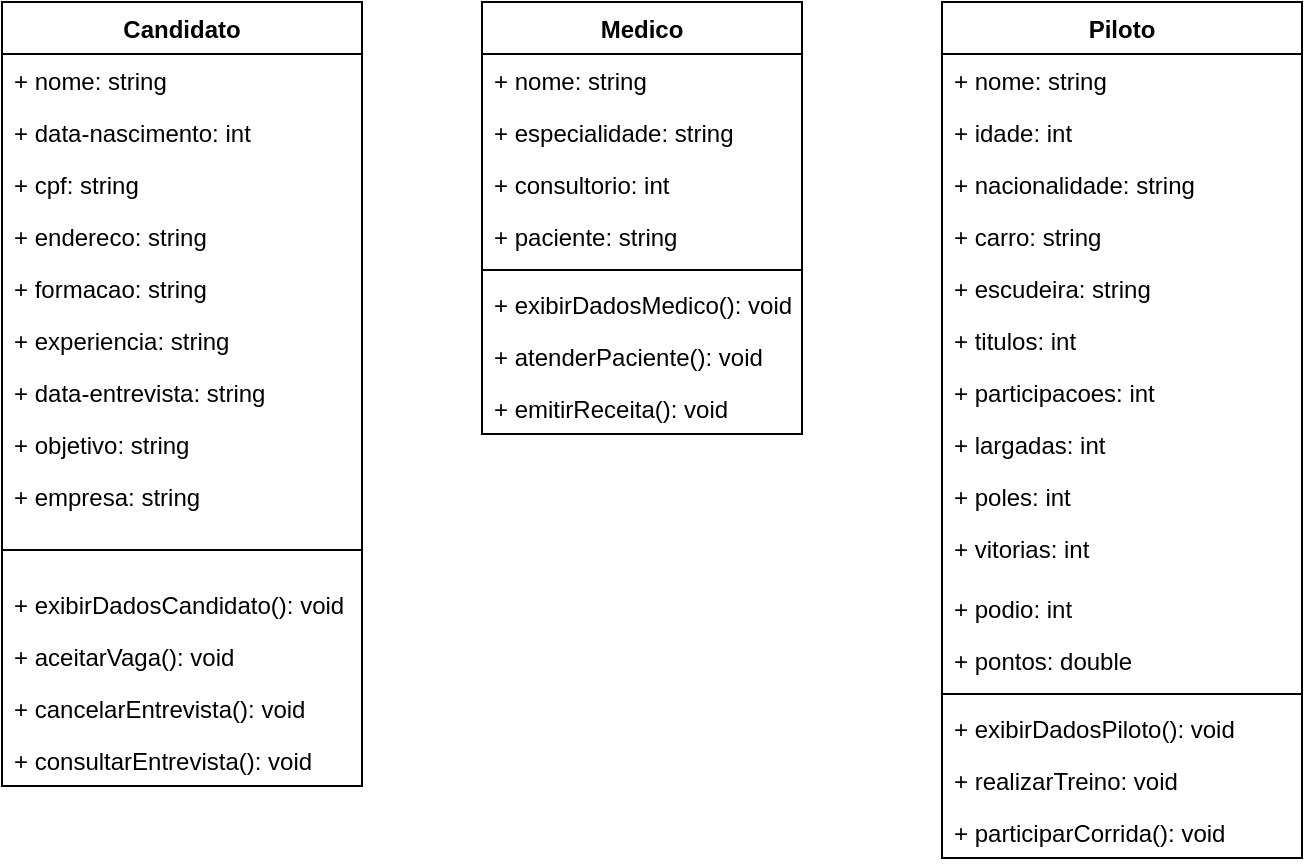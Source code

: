 <mxfile version="12.8.8" type="google"><diagram id="I713AKlZPA-HElVdxPyb" name="Page-1"><mxGraphModel dx="1422" dy="745" grid="1" gridSize="10" guides="1" tooltips="1" connect="1" arrows="1" fold="1" page="1" pageScale="1" pageWidth="827" pageHeight="1169" math="0" shadow="0"><root><mxCell id="0"/><mxCell id="1" parent="0"/><mxCell id="uvocy4znRfMLX2nzv45K-22" value="Candidato" style="swimlane;fontStyle=1;align=center;verticalAlign=top;childLayout=stackLayout;horizontal=1;startSize=26;horizontalStack=0;resizeParent=1;resizeParentMax=0;resizeLast=0;collapsible=1;marginBottom=0;" parent="1" vertex="1"><mxGeometry x="40" y="40" width="180" height="392" as="geometry"/></mxCell><mxCell id="uvocy4znRfMLX2nzv45K-29" value="+ nome: string" style="text;strokeColor=none;fillColor=none;align=left;verticalAlign=top;spacingLeft=4;spacingRight=4;overflow=hidden;rotatable=0;points=[[0,0.5],[1,0.5]];portConstraint=eastwest;" parent="uvocy4znRfMLX2nzv45K-22" vertex="1"><mxGeometry y="26" width="180" height="26" as="geometry"/></mxCell><mxCell id="uvocy4znRfMLX2nzv45K-28" value="+ data-nascimento: int" style="text;strokeColor=none;fillColor=none;align=left;verticalAlign=top;spacingLeft=4;spacingRight=4;overflow=hidden;rotatable=0;points=[[0,0.5],[1,0.5]];portConstraint=eastwest;" parent="uvocy4znRfMLX2nzv45K-22" vertex="1"><mxGeometry y="52" width="180" height="26" as="geometry"/></mxCell><mxCell id="uvocy4znRfMLX2nzv45K-30" value="+ cpf: string" style="text;strokeColor=none;fillColor=none;align=left;verticalAlign=top;spacingLeft=4;spacingRight=4;overflow=hidden;rotatable=0;points=[[0,0.5],[1,0.5]];portConstraint=eastwest;" parent="uvocy4znRfMLX2nzv45K-22" vertex="1"><mxGeometry y="78" width="180" height="26" as="geometry"/></mxCell><mxCell id="uvocy4znRfMLX2nzv45K-33" value="+ endereco: string" style="text;strokeColor=none;fillColor=none;align=left;verticalAlign=top;spacingLeft=4;spacingRight=4;overflow=hidden;rotatable=0;points=[[0,0.5],[1,0.5]];portConstraint=eastwest;" parent="uvocy4znRfMLX2nzv45K-22" vertex="1"><mxGeometry y="104" width="180" height="26" as="geometry"/></mxCell><mxCell id="uvocy4znRfMLX2nzv45K-31" value="+ formacao: string" style="text;strokeColor=none;fillColor=none;align=left;verticalAlign=top;spacingLeft=4;spacingRight=4;overflow=hidden;rotatable=0;points=[[0,0.5],[1,0.5]];portConstraint=eastwest;" parent="uvocy4znRfMLX2nzv45K-22" vertex="1"><mxGeometry y="130" width="180" height="26" as="geometry"/></mxCell><mxCell id="uvocy4znRfMLX2nzv45K-32" value="+ experiencia: string" style="text;strokeColor=none;fillColor=none;align=left;verticalAlign=top;spacingLeft=4;spacingRight=4;overflow=hidden;rotatable=0;points=[[0,0.5],[1,0.5]];portConstraint=eastwest;" parent="uvocy4znRfMLX2nzv45K-22" vertex="1"><mxGeometry y="156" width="180" height="26" as="geometry"/></mxCell><mxCell id="uvocy4znRfMLX2nzv45K-35" value="+ data-entrevista: string" style="text;strokeColor=none;fillColor=none;align=left;verticalAlign=top;spacingLeft=4;spacingRight=4;overflow=hidden;rotatable=0;points=[[0,0.5],[1,0.5]];portConstraint=eastwest;" parent="uvocy4znRfMLX2nzv45K-22" vertex="1"><mxGeometry y="182" width="180" height="26" as="geometry"/></mxCell><mxCell id="uvocy4znRfMLX2nzv45K-36" value="+ objetivo: string" style="text;strokeColor=none;fillColor=none;align=left;verticalAlign=top;spacingLeft=4;spacingRight=4;overflow=hidden;rotatable=0;points=[[0,0.5],[1,0.5]];portConstraint=eastwest;" parent="uvocy4znRfMLX2nzv45K-22" vertex="1"><mxGeometry y="208" width="180" height="26" as="geometry"/></mxCell><mxCell id="uvocy4znRfMLX2nzv45K-37" value="+ empresa: string" style="text;strokeColor=none;fillColor=none;align=left;verticalAlign=top;spacingLeft=4;spacingRight=4;overflow=hidden;rotatable=0;points=[[0,0.5],[1,0.5]];portConstraint=eastwest;" parent="uvocy4znRfMLX2nzv45K-22" vertex="1"><mxGeometry y="234" width="180" height="26" as="geometry"/></mxCell><mxCell id="uvocy4znRfMLX2nzv45K-24" value="" style="line;strokeWidth=1;fillColor=none;align=left;verticalAlign=middle;spacingTop=-1;spacingLeft=3;spacingRight=3;rotatable=0;labelPosition=right;points=[];portConstraint=eastwest;" parent="uvocy4znRfMLX2nzv45K-22" vertex="1"><mxGeometry y="260" width="180" height="28" as="geometry"/></mxCell><mxCell id="uvocy4znRfMLX2nzv45K-25" value="+ exibirDadosCandidato(): void" style="text;strokeColor=none;fillColor=none;align=left;verticalAlign=top;spacingLeft=4;spacingRight=4;overflow=hidden;rotatable=0;points=[[0,0.5],[1,0.5]];portConstraint=eastwest;" parent="uvocy4znRfMLX2nzv45K-22" vertex="1"><mxGeometry y="288" width="180" height="26" as="geometry"/></mxCell><mxCell id="zto0XPNI23EjynOOy3bs-3" value="+ aceitarVaga(): void" style="text;strokeColor=none;fillColor=none;align=left;verticalAlign=top;spacingLeft=4;spacingRight=4;overflow=hidden;rotatable=0;points=[[0,0.5],[1,0.5]];portConstraint=eastwest;" vertex="1" parent="uvocy4znRfMLX2nzv45K-22"><mxGeometry y="314" width="180" height="26" as="geometry"/></mxCell><mxCell id="zto0XPNI23EjynOOy3bs-4" value="+ cancelarEntrevista(): void" style="text;strokeColor=none;fillColor=none;align=left;verticalAlign=top;spacingLeft=4;spacingRight=4;overflow=hidden;rotatable=0;points=[[0,0.5],[1,0.5]];portConstraint=eastwest;" vertex="1" parent="uvocy4znRfMLX2nzv45K-22"><mxGeometry y="340" width="180" height="26" as="geometry"/></mxCell><mxCell id="zto0XPNI23EjynOOy3bs-5" value="+ consultarEntrevista(): void" style="text;strokeColor=none;fillColor=none;align=left;verticalAlign=top;spacingLeft=4;spacingRight=4;overflow=hidden;rotatable=0;points=[[0,0.5],[1,0.5]];portConstraint=eastwest;" vertex="1" parent="uvocy4znRfMLX2nzv45K-22"><mxGeometry y="366" width="180" height="26" as="geometry"/></mxCell><mxCell id="uvocy4znRfMLX2nzv45K-38" value="Piloto" style="swimlane;fontStyle=1;align=center;verticalAlign=top;childLayout=stackLayout;horizontal=1;startSize=26;horizontalStack=0;resizeParent=1;resizeParentMax=0;resizeLast=0;collapsible=1;marginBottom=0;" parent="1" vertex="1"><mxGeometry x="510" y="40" width="180" height="428" as="geometry"/></mxCell><mxCell id="uvocy4znRfMLX2nzv45K-39" value="+ nome: string" style="text;strokeColor=none;fillColor=none;align=left;verticalAlign=top;spacingLeft=4;spacingRight=4;overflow=hidden;rotatable=0;points=[[0,0.5],[1,0.5]];portConstraint=eastwest;" parent="uvocy4znRfMLX2nzv45K-38" vertex="1"><mxGeometry y="26" width="180" height="26" as="geometry"/></mxCell><mxCell id="uvocy4znRfMLX2nzv45K-42" value="+ idade: int" style="text;strokeColor=none;fillColor=none;align=left;verticalAlign=top;spacingLeft=4;spacingRight=4;overflow=hidden;rotatable=0;points=[[0,0.5],[1,0.5]];portConstraint=eastwest;" parent="uvocy4znRfMLX2nzv45K-38" vertex="1"><mxGeometry y="52" width="180" height="26" as="geometry"/></mxCell><mxCell id="uvocy4znRfMLX2nzv45K-43" value="+ nacionalidade: string" style="text;strokeColor=none;fillColor=none;align=left;verticalAlign=top;spacingLeft=4;spacingRight=4;overflow=hidden;rotatable=0;points=[[0,0.5],[1,0.5]];portConstraint=eastwest;" parent="uvocy4znRfMLX2nzv45K-38" vertex="1"><mxGeometry y="78" width="180" height="26" as="geometry"/></mxCell><mxCell id="uvocy4znRfMLX2nzv45K-45" value="+ carro: string" style="text;strokeColor=none;fillColor=none;align=left;verticalAlign=top;spacingLeft=4;spacingRight=4;overflow=hidden;rotatable=0;points=[[0,0.5],[1,0.5]];portConstraint=eastwest;" parent="uvocy4znRfMLX2nzv45K-38" vertex="1"><mxGeometry y="104" width="180" height="26" as="geometry"/></mxCell><mxCell id="uvocy4znRfMLX2nzv45K-44" value="+ escudeira: string" style="text;strokeColor=none;fillColor=none;align=left;verticalAlign=top;spacingLeft=4;spacingRight=4;overflow=hidden;rotatable=0;points=[[0,0.5],[1,0.5]];portConstraint=eastwest;" parent="uvocy4znRfMLX2nzv45K-38" vertex="1"><mxGeometry y="130" width="180" height="26" as="geometry"/></mxCell><mxCell id="uvocy4znRfMLX2nzv45K-53" value="+ titulos: int" style="text;strokeColor=none;fillColor=none;align=left;verticalAlign=top;spacingLeft=4;spacingRight=4;overflow=hidden;rotatable=0;points=[[0,0.5],[1,0.5]];portConstraint=eastwest;" parent="uvocy4znRfMLX2nzv45K-38" vertex="1"><mxGeometry y="156" width="180" height="26" as="geometry"/></mxCell><mxCell id="uvocy4znRfMLX2nzv45K-56" value="+ participacoes: int" style="text;strokeColor=none;fillColor=none;align=left;verticalAlign=top;spacingLeft=4;spacingRight=4;overflow=hidden;rotatable=0;points=[[0,0.5],[1,0.5]];portConstraint=eastwest;" parent="uvocy4znRfMLX2nzv45K-38" vertex="1"><mxGeometry y="182" width="180" height="26" as="geometry"/></mxCell><mxCell id="uvocy4znRfMLX2nzv45K-57" value="+ largadas: int" style="text;strokeColor=none;fillColor=none;align=left;verticalAlign=top;spacingLeft=4;spacingRight=4;overflow=hidden;rotatable=0;points=[[0,0.5],[1,0.5]];portConstraint=eastwest;" parent="uvocy4znRfMLX2nzv45K-38" vertex="1"><mxGeometry y="208" width="180" height="26" as="geometry"/></mxCell><mxCell id="uvocy4znRfMLX2nzv45K-58" value="+ poles: int" style="text;strokeColor=none;fillColor=none;align=left;verticalAlign=top;spacingLeft=4;spacingRight=4;overflow=hidden;rotatable=0;points=[[0,0.5],[1,0.5]];portConstraint=eastwest;" parent="uvocy4znRfMLX2nzv45K-38" vertex="1"><mxGeometry y="234" width="180" height="26" as="geometry"/></mxCell><mxCell id="uvocy4znRfMLX2nzv45K-59" value="+ vitorias: int" style="text;strokeColor=none;fillColor=none;align=left;verticalAlign=top;spacingLeft=4;spacingRight=4;overflow=hidden;rotatable=0;points=[[0,0.5],[1,0.5]];portConstraint=eastwest;" parent="uvocy4znRfMLX2nzv45K-38" vertex="1"><mxGeometry y="260" width="180" height="30" as="geometry"/></mxCell><mxCell id="uvocy4znRfMLX2nzv45K-60" value="+ podio: int" style="text;strokeColor=none;fillColor=none;align=left;verticalAlign=top;spacingLeft=4;spacingRight=4;overflow=hidden;rotatable=0;points=[[0,0.5],[1,0.5]];portConstraint=eastwest;" parent="uvocy4znRfMLX2nzv45K-38" vertex="1"><mxGeometry y="290" width="180" height="26" as="geometry"/></mxCell><mxCell id="uvocy4znRfMLX2nzv45K-61" value="+ pontos: double" style="text;strokeColor=none;fillColor=none;align=left;verticalAlign=top;spacingLeft=4;spacingRight=4;overflow=hidden;rotatable=0;points=[[0,0.5],[1,0.5]];portConstraint=eastwest;" parent="uvocy4znRfMLX2nzv45K-38" vertex="1"><mxGeometry y="316" width="180" height="26" as="geometry"/></mxCell><mxCell id="uvocy4znRfMLX2nzv45K-40" value="" style="line;strokeWidth=1;fillColor=none;align=left;verticalAlign=middle;spacingTop=-1;spacingLeft=3;spacingRight=3;rotatable=0;labelPosition=right;points=[];portConstraint=eastwest;" parent="uvocy4znRfMLX2nzv45K-38" vertex="1"><mxGeometry y="342" width="180" height="8" as="geometry"/></mxCell><mxCell id="uvocy4znRfMLX2nzv45K-41" value="+ exibirDadosPiloto(): void" style="text;strokeColor=none;fillColor=none;align=left;verticalAlign=top;spacingLeft=4;spacingRight=4;overflow=hidden;rotatable=0;points=[[0,0.5],[1,0.5]];portConstraint=eastwest;" parent="uvocy4znRfMLX2nzv45K-38" vertex="1"><mxGeometry y="350" width="180" height="26" as="geometry"/></mxCell><mxCell id="zto0XPNI23EjynOOy3bs-10" value="+ realizarTreino: void" style="text;strokeColor=none;fillColor=none;align=left;verticalAlign=top;spacingLeft=4;spacingRight=4;overflow=hidden;rotatable=0;points=[[0,0.5],[1,0.5]];portConstraint=eastwest;" vertex="1" parent="uvocy4znRfMLX2nzv45K-38"><mxGeometry y="376" width="180" height="26" as="geometry"/></mxCell><mxCell id="zto0XPNI23EjynOOy3bs-9" value="+ participarCorrida(): void" style="text;strokeColor=none;fillColor=none;align=left;verticalAlign=top;spacingLeft=4;spacingRight=4;overflow=hidden;rotatable=0;points=[[0,0.5],[1,0.5]];portConstraint=eastwest;" vertex="1" parent="uvocy4znRfMLX2nzv45K-38"><mxGeometry y="402" width="180" height="26" as="geometry"/></mxCell><mxCell id="uvocy4znRfMLX2nzv45K-48" value="Medico" style="swimlane;fontStyle=1;align=center;verticalAlign=top;childLayout=stackLayout;horizontal=1;startSize=26;horizontalStack=0;resizeParent=1;resizeParentMax=0;resizeLast=0;collapsible=1;marginBottom=0;" parent="1" vertex="1"><mxGeometry x="280" y="40" width="160" height="216" as="geometry"/></mxCell><mxCell id="uvocy4znRfMLX2nzv45K-49" value="+ nome: string" style="text;strokeColor=none;fillColor=none;align=left;verticalAlign=top;spacingLeft=4;spacingRight=4;overflow=hidden;rotatable=0;points=[[0,0.5],[1,0.5]];portConstraint=eastwest;" parent="uvocy4znRfMLX2nzv45K-48" vertex="1"><mxGeometry y="26" width="160" height="26" as="geometry"/></mxCell><mxCell id="uvocy4znRfMLX2nzv45K-52" value="+ especialidade: string" style="text;strokeColor=none;fillColor=none;align=left;verticalAlign=top;spacingLeft=4;spacingRight=4;overflow=hidden;rotatable=0;points=[[0,0.5],[1,0.5]];portConstraint=eastwest;" parent="uvocy4znRfMLX2nzv45K-48" vertex="1"><mxGeometry y="52" width="160" height="26" as="geometry"/></mxCell><mxCell id="uvocy4znRfMLX2nzv45K-55" value="+ consultorio: int" style="text;strokeColor=none;fillColor=none;align=left;verticalAlign=top;spacingLeft=4;spacingRight=4;overflow=hidden;rotatable=0;points=[[0,0.5],[1,0.5]];portConstraint=eastwest;" parent="uvocy4znRfMLX2nzv45K-48" vertex="1"><mxGeometry y="78" width="160" height="26" as="geometry"/></mxCell><mxCell id="uvocy4znRfMLX2nzv45K-54" value="+ paciente: string" style="text;strokeColor=none;fillColor=none;align=left;verticalAlign=top;spacingLeft=4;spacingRight=4;overflow=hidden;rotatable=0;points=[[0,0.5],[1,0.5]];portConstraint=eastwest;" parent="uvocy4znRfMLX2nzv45K-48" vertex="1"><mxGeometry y="104" width="160" height="26" as="geometry"/></mxCell><mxCell id="uvocy4znRfMLX2nzv45K-50" value="" style="line;strokeWidth=1;fillColor=none;align=left;verticalAlign=middle;spacingTop=-1;spacingLeft=3;spacingRight=3;rotatable=0;labelPosition=right;points=[];portConstraint=eastwest;" parent="uvocy4znRfMLX2nzv45K-48" vertex="1"><mxGeometry y="130" width="160" height="8" as="geometry"/></mxCell><mxCell id="uvocy4znRfMLX2nzv45K-51" value="+ exibirDadosMedico(): void" style="text;strokeColor=none;fillColor=none;align=left;verticalAlign=top;spacingLeft=4;spacingRight=4;overflow=hidden;rotatable=0;points=[[0,0.5],[1,0.5]];portConstraint=eastwest;" parent="uvocy4znRfMLX2nzv45K-48" vertex="1"><mxGeometry y="138" width="160" height="26" as="geometry"/></mxCell><mxCell id="zto0XPNI23EjynOOy3bs-7" value="+ atenderPaciente(): void" style="text;strokeColor=none;fillColor=none;align=left;verticalAlign=top;spacingLeft=4;spacingRight=4;overflow=hidden;rotatable=0;points=[[0,0.5],[1,0.5]];portConstraint=eastwest;" vertex="1" parent="uvocy4znRfMLX2nzv45K-48"><mxGeometry y="164" width="160" height="26" as="geometry"/></mxCell><mxCell id="zto0XPNI23EjynOOy3bs-8" value="+ emitirReceita(): void" style="text;strokeColor=none;fillColor=none;align=left;verticalAlign=top;spacingLeft=4;spacingRight=4;overflow=hidden;rotatable=0;points=[[0,0.5],[1,0.5]];portConstraint=eastwest;" vertex="1" parent="uvocy4znRfMLX2nzv45K-48"><mxGeometry y="190" width="160" height="26" as="geometry"/></mxCell></root></mxGraphModel></diagram></mxfile>